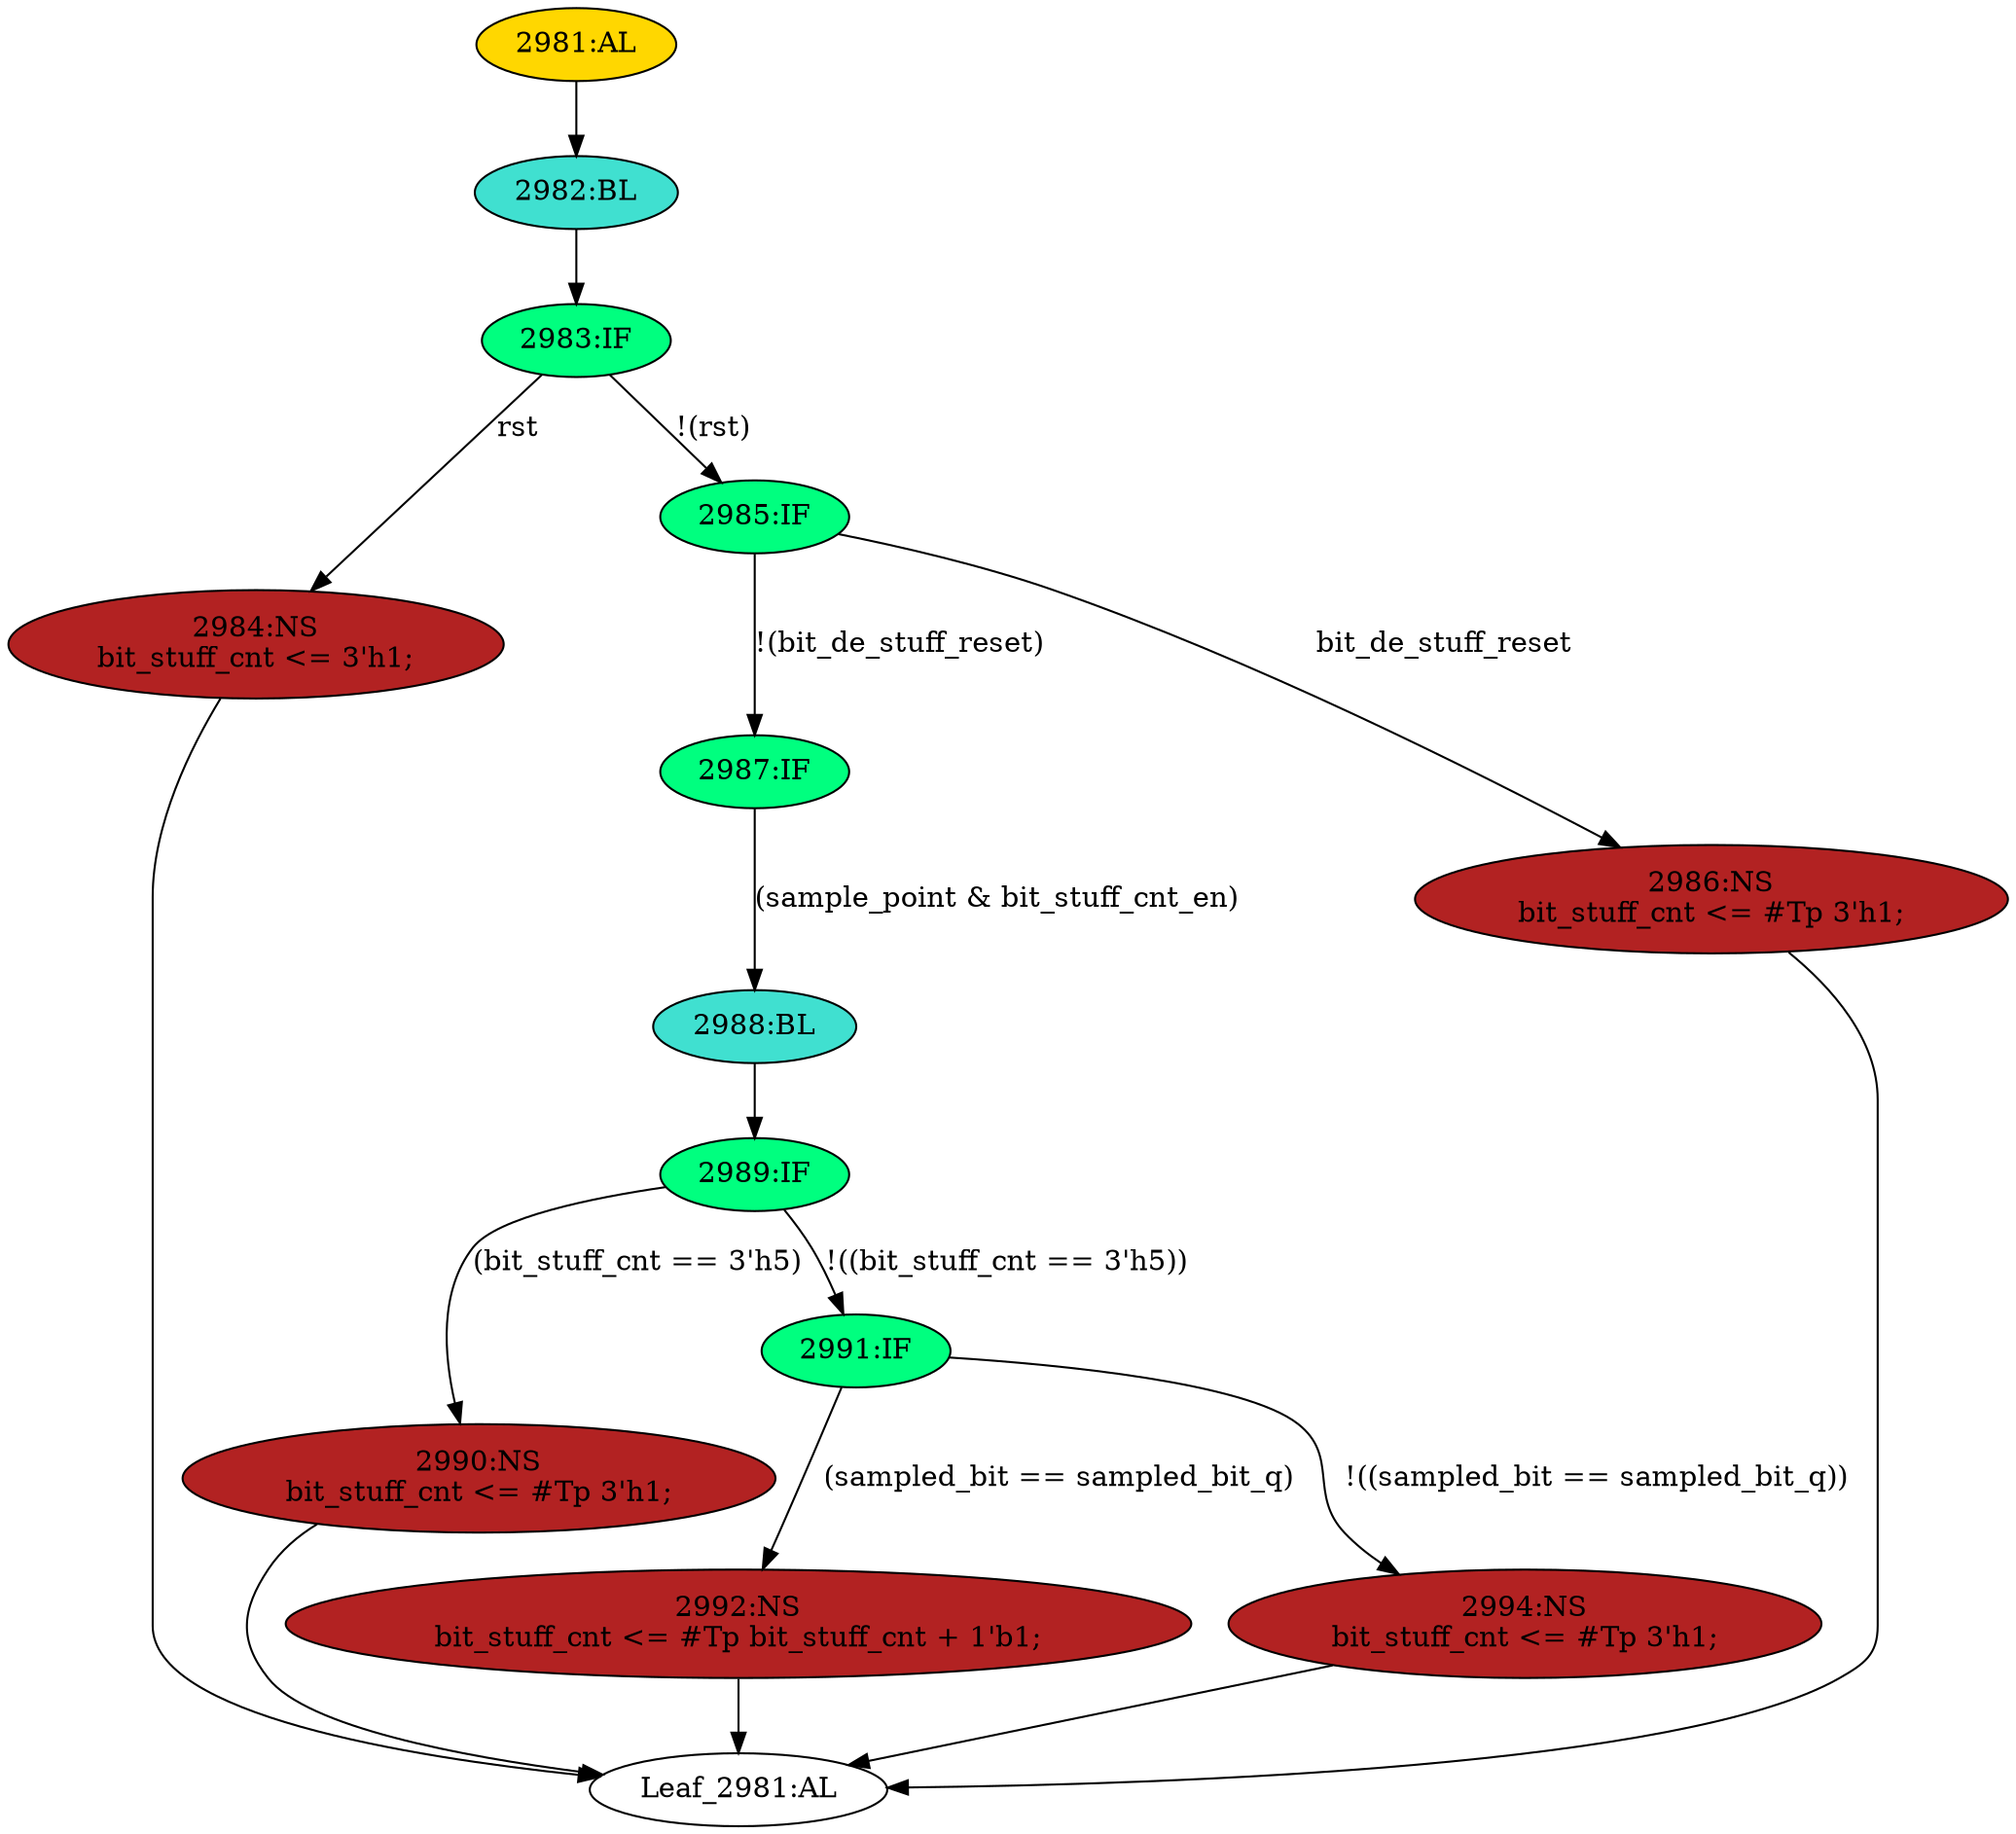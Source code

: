 strict digraph "" {
	node [label="\N"];
	"2988:BL"	 [ast="<pyverilog.vparser.ast.Block object at 0x7f44f6920ed0>",
		fillcolor=turquoise,
		label="2988:BL",
		statements="[]",
		style=filled,
		typ=Block];
	"2989:IF"	 [ast="<pyverilog.vparser.ast.IfStatement object at 0x7f44f6920f10>",
		fillcolor=springgreen,
		label="2989:IF",
		statements="[]",
		style=filled,
		typ=IfStatement];
	"2988:BL" -> "2989:IF"	 [cond="[]",
		lineno=None];
	"2990:NS"	 [ast="<pyverilog.vparser.ast.NonblockingSubstitution object at 0x7f44f693c590>",
		fillcolor=firebrick,
		label="2990:NS
bit_stuff_cnt <= #Tp 3'h1;",
		statements="[<pyverilog.vparser.ast.NonblockingSubstitution object at 0x7f44f693c590>]",
		style=filled,
		typ=NonblockingSubstitution];
	"Leaf_2981:AL"	 [def_var="['bit_stuff_cnt']",
		label="Leaf_2981:AL"];
	"2990:NS" -> "Leaf_2981:AL"	 [cond="[]",
		lineno=None];
	"2984:NS"	 [ast="<pyverilog.vparser.ast.NonblockingSubstitution object at 0x7f44f693c890>",
		fillcolor=firebrick,
		label="2984:NS
bit_stuff_cnt <= 3'h1;",
		statements="[<pyverilog.vparser.ast.NonblockingSubstitution object at 0x7f44f693c890>]",
		style=filled,
		typ=NonblockingSubstitution];
	"2984:NS" -> "Leaf_2981:AL"	 [cond="[]",
		lineno=None];
	"2987:IF"	 [ast="<pyverilog.vparser.ast.IfStatement object at 0x7f44f693ca10>",
		fillcolor=springgreen,
		label="2987:IF",
		statements="[]",
		style=filled,
		typ=IfStatement];
	"2987:IF" -> "2988:BL"	 [cond="['sample_point', 'bit_stuff_cnt_en']",
		label="(sample_point & bit_stuff_cnt_en)",
		lineno=2987];
	"2989:IF" -> "2990:NS"	 [cond="['bit_stuff_cnt']",
		label="(bit_stuff_cnt == 3'h5)",
		lineno=2989];
	"2991:IF"	 [ast="<pyverilog.vparser.ast.IfStatement object at 0x7f44f6920f50>",
		fillcolor=springgreen,
		label="2991:IF",
		statements="[]",
		style=filled,
		typ=IfStatement];
	"2989:IF" -> "2991:IF"	 [cond="['bit_stuff_cnt']",
		label="!((bit_stuff_cnt == 3'h5))",
		lineno=2989];
	"2985:IF"	 [ast="<pyverilog.vparser.ast.IfStatement object at 0x7f44f693cbd0>",
		fillcolor=springgreen,
		label="2985:IF",
		statements="[]",
		style=filled,
		typ=IfStatement];
	"2985:IF" -> "2987:IF"	 [cond="['bit_de_stuff_reset']",
		label="!(bit_de_stuff_reset)",
		lineno=2985];
	"2986:NS"	 [ast="<pyverilog.vparser.ast.NonblockingSubstitution object at 0x7f44f693cc10>",
		fillcolor=firebrick,
		label="2986:NS
bit_stuff_cnt <= #Tp 3'h1;",
		statements="[<pyverilog.vparser.ast.NonblockingSubstitution object at 0x7f44f693cc10>]",
		style=filled,
		typ=NonblockingSubstitution];
	"2985:IF" -> "2986:NS"	 [cond="['bit_de_stuff_reset']",
		label=bit_de_stuff_reset,
		lineno=2985];
	"2981:AL"	 [ast="<pyverilog.vparser.ast.Always object at 0x7f44f693cf50>",
		clk_sens=True,
		fillcolor=gold,
		label="2981:AL",
		sens="['clk', 'rst']",
		statements="[]",
		style=filled,
		typ=Always,
		use_var="['sample_point', 'bit_stuff_cnt', 'sampled_bit', 'rst', 'bit_stuff_cnt_en', 'bit_de_stuff_reset', 'sampled_bit_q']"];
	"2982:BL"	 [ast="<pyverilog.vparser.ast.Block object at 0x7f44f693cf10>",
		fillcolor=turquoise,
		label="2982:BL",
		statements="[]",
		style=filled,
		typ=Block];
	"2981:AL" -> "2982:BL"	 [cond="[]",
		lineno=None];
	"2986:NS" -> "Leaf_2981:AL"	 [cond="[]",
		lineno=None];
	"2983:IF"	 [ast="<pyverilog.vparser.ast.IfStatement object at 0x7f44f693ce90>",
		fillcolor=springgreen,
		label="2983:IF",
		statements="[]",
		style=filled,
		typ=IfStatement];
	"2982:BL" -> "2983:IF"	 [cond="[]",
		lineno=None];
	"2992:NS"	 [ast="<pyverilog.vparser.ast.NonblockingSubstitution object at 0x7f44f693c1d0>",
		fillcolor=firebrick,
		label="2992:NS
bit_stuff_cnt <= #Tp bit_stuff_cnt + 1'b1;",
		statements="[<pyverilog.vparser.ast.NonblockingSubstitution object at 0x7f44f693c1d0>]",
		style=filled,
		typ=NonblockingSubstitution];
	"2992:NS" -> "Leaf_2981:AL"	 [cond="[]",
		lineno=None];
	"2994:NS"	 [ast="<pyverilog.vparser.ast.NonblockingSubstitution object at 0x7f44f6920f90>",
		fillcolor=firebrick,
		label="2994:NS
bit_stuff_cnt <= #Tp 3'h1;",
		statements="[<pyverilog.vparser.ast.NonblockingSubstitution object at 0x7f44f6920f90>]",
		style=filled,
		typ=NonblockingSubstitution];
	"2994:NS" -> "Leaf_2981:AL"	 [cond="[]",
		lineno=None];
	"2983:IF" -> "2984:NS"	 [cond="['rst']",
		label=rst,
		lineno=2983];
	"2983:IF" -> "2985:IF"	 [cond="['rst']",
		label="!(rst)",
		lineno=2983];
	"2991:IF" -> "2992:NS"	 [cond="['sampled_bit', 'sampled_bit_q']",
		label="(sampled_bit == sampled_bit_q)",
		lineno=2991];
	"2991:IF" -> "2994:NS"	 [cond="['sampled_bit', 'sampled_bit_q']",
		label="!((sampled_bit == sampled_bit_q))",
		lineno=2991];
}

